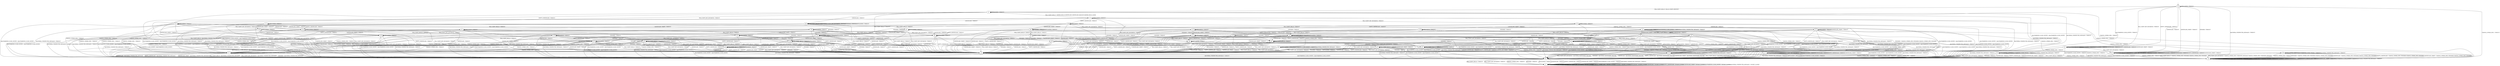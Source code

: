 digraph h9 {
s0 [label="s0"];
s1 [label="s1"];
s2 [label="s2"];
s6 [label="s6"];
s8 [label="s8"];
s11 [label="s11"];
s3 [label="s3"];
s4 [label="s4"];
s7 [label="s7"];
s9 [label="s9"];
s10 [label="s10"];
s12 [label="s12"];
s28 [label="s28"];
s5 [label="s5"];
s13 [label="s13"];
s21 [label="s21"];
s23 [label="s23"];
s24 [label="s24"];
s29 [label="s29"];
s30 [label="s30"];
s31 [label="s31"];
s39 [label="s39"];
s42 [label="s42"];
s14 [label="s14"];
s15 [label="s15"];
s16 [label="s16"];
s32 [label="s32"];
s34 [label="s34"];
s35 [label="s35"];
s36 [label="s36"];
s41 [label="s41"];
s45 [label="s45"];
s46 [label="s46"];
s17 [label="s17"];
s18 [label="s18"];
s19 [label="s19"];
s20 [label="s20"];
s22 [label="s22"];
s25 [label="s25"];
s26 [label="s26"];
s33 [label="s33"];
s43 [label="s43"];
s44 [label="s44"];
s47 [label="s47"];
s48 [label="s48"];
s49 [label="s49"];
s27 [label="s27"];
s37 [label="s37"];
s40 [label="s40"];
s50 [label="s50"];
s38 [label="s38"];
s0 -> s1 [label="RSA_CLIENT_HELLO / HELLO_VERIFY_REQUEST"];
s0 -> s2 [label="RSA_CLIENT_KEY_EXCHANGE / TIMEOUT"];
s0 -> s8 [label="CHANGE_CIPHER_SPEC / TIMEOUT"];
s0 -> s11 [label="FINISHED / TIMEOUT"];
s0 -> s0 [label="APPLICATION / TIMEOUT"];
s0 -> s11 [label="CERTIFICATE / TIMEOUT"];
s0 -> s2 [label="EMPTY_CERTIFICATE / TIMEOUT"];
s0 -> s11 [label="CERTIFICATE_VERIFY / TIMEOUT"];
s0 -> s6 [label="Alert(WARNING,CLOSE_NOTIFY) / TIMEOUT"];
s0 -> s6 [label="Alert(FATAL,UNEXPECTED_MESSAGE) / TIMEOUT"];
s1 -> s3 [label="RSA_CLIENT_HELLO / SERVER_HELLO,CERTIFICATE,CERTIFICATE_REQUEST,SERVER_HELLO_DONE"];
s1 -> s4 [label="RSA_CLIENT_KEY_EXCHANGE / TIMEOUT"];
s1 -> s8 [label="CHANGE_CIPHER_SPEC / TIMEOUT"];
s1 -> s9 [label="FINISHED / TIMEOUT"];
s1 -> s1 [label="APPLICATION / TIMEOUT"];
s1 -> s28 [label="CERTIFICATE / TIMEOUT"];
s1 -> s12 [label="EMPTY_CERTIFICATE / TIMEOUT"];
s1 -> s9 [label="CERTIFICATE_VERIFY / TIMEOUT"];
s1 -> s6 [label="Alert(WARNING,CLOSE_NOTIFY) / Alert(WARNING,CLOSE_NOTIFY)"];
s1 -> s6 [label="Alert(FATAL,UNEXPECTED_MESSAGE) / TIMEOUT"];
s2 -> s2 [label="RSA_CLIENT_HELLO / TIMEOUT"];
s2 -> s11 [label="RSA_CLIENT_KEY_EXCHANGE / TIMEOUT"];
s2 -> s10 [label="CHANGE_CIPHER_SPEC / TIMEOUT"];
s2 -> s2 [label="FINISHED / TIMEOUT"];
s2 -> s2 [label="APPLICATION / TIMEOUT"];
s2 -> s2 [label="CERTIFICATE / TIMEOUT"];
s2 -> s2 [label="EMPTY_CERTIFICATE / TIMEOUT"];
s2 -> s2 [label="CERTIFICATE_VERIFY / TIMEOUT"];
s2 -> s6 [label="Alert(WARNING,CLOSE_NOTIFY) / TIMEOUT"];
s2 -> s6 [label="Alert(FATAL,UNEXPECTED_MESSAGE) / TIMEOUT"];
s6 -> s7 [label="RSA_CLIENT_HELLO / TIMEOUT"];
s6 -> s7 [label="RSA_CLIENT_KEY_EXCHANGE / TIMEOUT"];
s6 -> s7 [label="CHANGE_CIPHER_SPEC / TIMEOUT"];
s6 -> s7 [label="FINISHED / TIMEOUT"];
s6 -> s7 [label="APPLICATION / TIMEOUT"];
s6 -> s7 [label="CERTIFICATE / TIMEOUT"];
s6 -> s7 [label="EMPTY_CERTIFICATE / TIMEOUT"];
s6 -> s7 [label="CERTIFICATE_VERIFY / TIMEOUT"];
s6 -> s7 [label="Alert(WARNING,CLOSE_NOTIFY) / TIMEOUT"];
s6 -> s7 [label="Alert(FATAL,UNEXPECTED_MESSAGE) / TIMEOUT"];
s8 -> s8 [label="RSA_CLIENT_HELLO / TIMEOUT"];
s8 -> s8 [label="RSA_CLIENT_KEY_EXCHANGE / TIMEOUT"];
s8 -> s8 [label="CHANGE_CIPHER_SPEC / TIMEOUT"];
s8 -> s8 [label="FINISHED / TIMEOUT"];
s8 -> s8 [label="APPLICATION / TIMEOUT"];
s8 -> s8 [label="CERTIFICATE / TIMEOUT"];
s8 -> s8 [label="EMPTY_CERTIFICATE / TIMEOUT"];
s8 -> s8 [label="CERTIFICATE_VERIFY / TIMEOUT"];
s8 -> s8 [label="Alert(WARNING,CLOSE_NOTIFY) / TIMEOUT"];
s8 -> s8 [label="Alert(FATAL,UNEXPECTED_MESSAGE) / TIMEOUT"];
s11 -> s11 [label="RSA_CLIENT_HELLO / TIMEOUT"];
s11 -> s11 [label="RSA_CLIENT_KEY_EXCHANGE / TIMEOUT"];
s11 -> s8 [label="CHANGE_CIPHER_SPEC / TIMEOUT"];
s11 -> s11 [label="FINISHED / TIMEOUT"];
s11 -> s11 [label="APPLICATION / TIMEOUT"];
s11 -> s11 [label="CERTIFICATE / TIMEOUT"];
s11 -> s11 [label="EMPTY_CERTIFICATE / TIMEOUT"];
s11 -> s11 [label="CERTIFICATE_VERIFY / TIMEOUT"];
s11 -> s6 [label="Alert(WARNING,CLOSE_NOTIFY) / TIMEOUT"];
s11 -> s6 [label="Alert(FATAL,UNEXPECTED_MESSAGE) / TIMEOUT"];
s3 -> s6 [label="RSA_CLIENT_HELLO / Alert(FATAL,UNEXPECTED_MESSAGE)"];
s3 -> s13 [label="RSA_CLIENT_KEY_EXCHANGE / TIMEOUT"];
s3 -> s8 [label="CHANGE_CIPHER_SPEC / TIMEOUT"];
s3 -> s9 [label="FINISHED / TIMEOUT"];
s3 -> s3 [label="APPLICATION / TIMEOUT"];
s3 -> s28 [label="CERTIFICATE / TIMEOUT"];
s3 -> s29 [label="EMPTY_CERTIFICATE / TIMEOUT"];
s3 -> s9 [label="CERTIFICATE_VERIFY / TIMEOUT"];
s3 -> s6 [label="Alert(WARNING,CLOSE_NOTIFY) / Alert(WARNING,CLOSE_NOTIFY)"];
s3 -> s6 [label="Alert(FATAL,UNEXPECTED_MESSAGE) / TIMEOUT"];
s4 -> s21 [label="RSA_CLIENT_HELLO / TIMEOUT"];
s4 -> s9 [label="RSA_CLIENT_KEY_EXCHANGE / TIMEOUT"];
s4 -> s5 [label="CHANGE_CIPHER_SPEC / TIMEOUT"];
s4 -> s23 [label="FINISHED / TIMEOUT"];
s4 -> s4 [label="APPLICATION / TIMEOUT"];
s4 -> s42 [label="CERTIFICATE / TIMEOUT"];
s4 -> s42 [label="EMPTY_CERTIFICATE / TIMEOUT"];
s4 -> s30 [label="CERTIFICATE_VERIFY / TIMEOUT"];
s4 -> s6 [label="Alert(WARNING,CLOSE_NOTIFY) / Alert(WARNING,CLOSE_NOTIFY)"];
s4 -> s6 [label="Alert(FATAL,UNEXPECTED_MESSAGE) / TIMEOUT"];
s7 -> s7 [label="RSA_CLIENT_HELLO / SOCKET_CLOSED"];
s7 -> s7 [label="RSA_CLIENT_KEY_EXCHANGE / SOCKET_CLOSED"];
s7 -> s7 [label="CHANGE_CIPHER_SPEC / SOCKET_CLOSED"];
s7 -> s7 [label="FINISHED / SOCKET_CLOSED"];
s7 -> s7 [label="APPLICATION / SOCKET_CLOSED"];
s7 -> s7 [label="CERTIFICATE / SOCKET_CLOSED"];
s7 -> s7 [label="EMPTY_CERTIFICATE / SOCKET_CLOSED"];
s7 -> s7 [label="CERTIFICATE_VERIFY / SOCKET_CLOSED"];
s7 -> s7 [label="Alert(WARNING,CLOSE_NOTIFY) / SOCKET_CLOSED"];
s7 -> s7 [label="Alert(FATAL,UNEXPECTED_MESSAGE) / SOCKET_CLOSED"];
s9 -> s9 [label="RSA_CLIENT_HELLO / TIMEOUT"];
s9 -> s9 [label="RSA_CLIENT_KEY_EXCHANGE / TIMEOUT"];
s9 -> s8 [label="CHANGE_CIPHER_SPEC / TIMEOUT"];
s9 -> s9 [label="FINISHED / TIMEOUT"];
s9 -> s9 [label="APPLICATION / TIMEOUT"];
s9 -> s9 [label="CERTIFICATE / TIMEOUT"];
s9 -> s9 [label="EMPTY_CERTIFICATE / TIMEOUT"];
s9 -> s9 [label="CERTIFICATE_VERIFY / TIMEOUT"];
s9 -> s6 [label="Alert(WARNING,CLOSE_NOTIFY) / Alert(WARNING,CLOSE_NOTIFY)"];
s9 -> s6 [label="Alert(FATAL,UNEXPECTED_MESSAGE) / TIMEOUT"];
s10 -> s6 [label="RSA_CLIENT_HELLO / TIMEOUT"];
s10 -> s6 [label="RSA_CLIENT_KEY_EXCHANGE / TIMEOUT"];
s10 -> s8 [label="CHANGE_CIPHER_SPEC / TIMEOUT"];
s10 -> s6 [label="FINISHED / TIMEOUT"];
s10 -> s10 [label="APPLICATION / TIMEOUT"];
s10 -> s6 [label="CERTIFICATE / TIMEOUT"];
s10 -> s6 [label="EMPTY_CERTIFICATE / TIMEOUT"];
s10 -> s6 [label="CERTIFICATE_VERIFY / TIMEOUT"];
s10 -> s10 [label="Alert(WARNING,CLOSE_NOTIFY) / TIMEOUT"];
s10 -> s10 [label="Alert(FATAL,UNEXPECTED_MESSAGE) / TIMEOUT"];
s12 -> s39 [label="RSA_CLIENT_HELLO / TIMEOUT"];
s12 -> s42 [label="RSA_CLIENT_KEY_EXCHANGE / TIMEOUT"];
s12 -> s5 [label="CHANGE_CIPHER_SPEC / TIMEOUT"];
s12 -> s24 [label="FINISHED / TIMEOUT"];
s12 -> s12 [label="APPLICATION / TIMEOUT"];
s12 -> s9 [label="CERTIFICATE / TIMEOUT"];
s12 -> s9 [label="EMPTY_CERTIFICATE / TIMEOUT"];
s12 -> s31 [label="CERTIFICATE_VERIFY / TIMEOUT"];
s12 -> s6 [label="Alert(WARNING,CLOSE_NOTIFY) / Alert(WARNING,CLOSE_NOTIFY)"];
s12 -> s6 [label="Alert(FATAL,UNEXPECTED_MESSAGE) / TIMEOUT"];
s28 -> s28 [label="RSA_CLIENT_HELLO / TIMEOUT"];
s28 -> s28 [label="RSA_CLIENT_KEY_EXCHANGE / TIMEOUT"];
s28 -> s8 [label="CHANGE_CIPHER_SPEC / TIMEOUT"];
s28 -> s28 [label="FINISHED / TIMEOUT"];
s28 -> s28 [label="APPLICATION / TIMEOUT"];
s28 -> s9 [label="CERTIFICATE / TIMEOUT"];
s28 -> s9 [label="EMPTY_CERTIFICATE / TIMEOUT"];
s28 -> s31 [label="CERTIFICATE_VERIFY / TIMEOUT"];
s28 -> s6 [label="Alert(WARNING,CLOSE_NOTIFY) / Alert(WARNING,CLOSE_NOTIFY)"];
s28 -> s6 [label="Alert(FATAL,UNEXPECTED_MESSAGE) / TIMEOUT"];
s5 -> s6 [label="RSA_CLIENT_HELLO / Alert(FATAL,UNEXPECTED_MESSAGE)"];
s5 -> s6 [label="RSA_CLIENT_KEY_EXCHANGE / Alert(FATAL,UNEXPECTED_MESSAGE)"];
s5 -> s8 [label="CHANGE_CIPHER_SPEC / TIMEOUT"];
s5 -> s6 [label="FINISHED / Alert(FATAL,UNEXPECTED_MESSAGE)"];
s5 -> s5 [label="APPLICATION / TIMEOUT"];
s5 -> s6 [label="CERTIFICATE / Alert(FATAL,UNEXPECTED_MESSAGE)"];
s5 -> s6 [label="EMPTY_CERTIFICATE / Alert(FATAL,UNEXPECTED_MESSAGE)"];
s5 -> s6 [label="CERTIFICATE_VERIFY / Alert(FATAL,UNEXPECTED_MESSAGE)"];
s5 -> s5 [label="Alert(WARNING,CLOSE_NOTIFY) / TIMEOUT"];
s5 -> s5 [label="Alert(FATAL,UNEXPECTED_MESSAGE) / TIMEOUT"];
s13 -> s21 [label="RSA_CLIENT_HELLO / TIMEOUT"];
s13 -> s9 [label="RSA_CLIENT_KEY_EXCHANGE / TIMEOUT"];
s13 -> s14 [label="CHANGE_CIPHER_SPEC / TIMEOUT"];
s13 -> s23 [label="FINISHED / TIMEOUT"];
s13 -> s13 [label="APPLICATION / TIMEOUT"];
s13 -> s15 [label="CERTIFICATE / TIMEOUT"];
s13 -> s32 [label="EMPTY_CERTIFICATE / TIMEOUT"];
s13 -> s16 [label="CERTIFICATE_VERIFY / TIMEOUT"];
s13 -> s6 [label="Alert(WARNING,CLOSE_NOTIFY) / Alert(WARNING,CLOSE_NOTIFY)"];
s13 -> s6 [label="Alert(FATAL,UNEXPECTED_MESSAGE) / TIMEOUT"];
s21 -> s9 [label="RSA_CLIENT_HELLO / TIMEOUT"];
s21 -> s9 [label="RSA_CLIENT_KEY_EXCHANGE / TIMEOUT"];
s21 -> s5 [label="CHANGE_CIPHER_SPEC / TIMEOUT"];
s21 -> s23 [label="FINISHED / TIMEOUT"];
s21 -> s21 [label="APPLICATION / TIMEOUT"];
s21 -> s44 [label="CERTIFICATE / TIMEOUT"];
s21 -> s44 [label="EMPTY_CERTIFICATE / TIMEOUT"];
s21 -> s34 [label="CERTIFICATE_VERIFY / TIMEOUT"];
s21 -> s6 [label="Alert(WARNING,CLOSE_NOTIFY) / Alert(WARNING,CLOSE_NOTIFY)"];
s21 -> s6 [label="Alert(FATAL,UNEXPECTED_MESSAGE) / TIMEOUT"];
s23 -> s23 [label="RSA_CLIENT_HELLO / TIMEOUT"];
s23 -> s9 [label="RSA_CLIENT_KEY_EXCHANGE / TIMEOUT"];
s23 -> s5 [label="CHANGE_CIPHER_SPEC / TIMEOUT"];
s23 -> s9 [label="FINISHED / TIMEOUT"];
s23 -> s23 [label="APPLICATION / TIMEOUT"];
s23 -> s43 [label="CERTIFICATE / TIMEOUT"];
s23 -> s43 [label="EMPTY_CERTIFICATE / TIMEOUT"];
s23 -> s35 [label="CERTIFICATE_VERIFY / TIMEOUT"];
s23 -> s6 [label="Alert(WARNING,CLOSE_NOTIFY) / Alert(WARNING,CLOSE_NOTIFY)"];
s23 -> s6 [label="Alert(FATAL,UNEXPECTED_MESSAGE) / TIMEOUT"];
s24 -> s24 [label="RSA_CLIENT_HELLO / TIMEOUT"];
s24 -> s43 [label="RSA_CLIENT_KEY_EXCHANGE / TIMEOUT"];
s24 -> s5 [label="CHANGE_CIPHER_SPEC / TIMEOUT"];
s24 -> s9 [label="FINISHED / TIMEOUT"];
s24 -> s24 [label="APPLICATION / TIMEOUT"];
s24 -> s9 [label="CERTIFICATE / TIMEOUT"];
s24 -> s9 [label="EMPTY_CERTIFICATE / TIMEOUT"];
s24 -> s36 [label="CERTIFICATE_VERIFY / TIMEOUT"];
s24 -> s6 [label="Alert(WARNING,CLOSE_NOTIFY) / Alert(WARNING,CLOSE_NOTIFY)"];
s24 -> s6 [label="Alert(FATAL,UNEXPECTED_MESSAGE) / TIMEOUT"];
s29 -> s39 [label="RSA_CLIENT_HELLO / TIMEOUT"];
s29 -> s32 [label="RSA_CLIENT_KEY_EXCHANGE / TIMEOUT"];
s29 -> s5 [label="CHANGE_CIPHER_SPEC / TIMEOUT"];
s29 -> s24 [label="FINISHED / TIMEOUT"];
s29 -> s29 [label="APPLICATION / TIMEOUT"];
s29 -> s9 [label="CERTIFICATE / TIMEOUT"];
s29 -> s9 [label="EMPTY_CERTIFICATE / TIMEOUT"];
s29 -> s45 [label="CERTIFICATE_VERIFY / TIMEOUT"];
s29 -> s6 [label="Alert(WARNING,CLOSE_NOTIFY) / Alert(WARNING,CLOSE_NOTIFY)"];
s29 -> s6 [label="Alert(FATAL,UNEXPECTED_MESSAGE) / TIMEOUT"];
s30 -> s34 [label="RSA_CLIENT_HELLO / TIMEOUT"];
s30 -> s9 [label="RSA_CLIENT_KEY_EXCHANGE / TIMEOUT"];
s30 -> s5 [label="CHANGE_CIPHER_SPEC / TIMEOUT"];
s30 -> s35 [label="FINISHED / TIMEOUT"];
s30 -> s30 [label="APPLICATION / TIMEOUT"];
s30 -> s46 [label="CERTIFICATE / TIMEOUT"];
s30 -> s46 [label="EMPTY_CERTIFICATE / TIMEOUT"];
s30 -> s9 [label="CERTIFICATE_VERIFY / TIMEOUT"];
s30 -> s6 [label="Alert(WARNING,CLOSE_NOTIFY) / Alert(WARNING,CLOSE_NOTIFY)"];
s30 -> s6 [label="Alert(FATAL,UNEXPECTED_MESSAGE) / TIMEOUT"];
s31 -> s41 [label="RSA_CLIENT_HELLO / TIMEOUT"];
s31 -> s46 [label="RSA_CLIENT_KEY_EXCHANGE / TIMEOUT"];
s31 -> s5 [label="CHANGE_CIPHER_SPEC / TIMEOUT"];
s31 -> s36 [label="FINISHED / TIMEOUT"];
s31 -> s31 [label="APPLICATION / TIMEOUT"];
s31 -> s9 [label="CERTIFICATE / TIMEOUT"];
s31 -> s9 [label="EMPTY_CERTIFICATE / TIMEOUT"];
s31 -> s9 [label="CERTIFICATE_VERIFY / TIMEOUT"];
s31 -> s6 [label="Alert(WARNING,CLOSE_NOTIFY) / Alert(WARNING,CLOSE_NOTIFY)"];
s31 -> s6 [label="Alert(FATAL,UNEXPECTED_MESSAGE) / TIMEOUT"];
s39 -> s9 [label="RSA_CLIENT_HELLO / TIMEOUT"];
s39 -> s44 [label="RSA_CLIENT_KEY_EXCHANGE / TIMEOUT"];
s39 -> s5 [label="CHANGE_CIPHER_SPEC / TIMEOUT"];
s39 -> s24 [label="FINISHED / TIMEOUT"];
s39 -> s39 [label="APPLICATION / TIMEOUT"];
s39 -> s9 [label="CERTIFICATE / TIMEOUT"];
s39 -> s9 [label="EMPTY_CERTIFICATE / TIMEOUT"];
s39 -> s41 [label="CERTIFICATE_VERIFY / TIMEOUT"];
s39 -> s6 [label="Alert(WARNING,CLOSE_NOTIFY) / Alert(WARNING,CLOSE_NOTIFY)"];
s39 -> s6 [label="Alert(FATAL,UNEXPECTED_MESSAGE) / TIMEOUT"];
s42 -> s44 [label="RSA_CLIENT_HELLO / TIMEOUT"];
s42 -> s9 [label="RSA_CLIENT_KEY_EXCHANGE / TIMEOUT"];
s42 -> s5 [label="CHANGE_CIPHER_SPEC / TIMEOUT"];
s42 -> s43 [label="FINISHED / TIMEOUT"];
s42 -> s42 [label="APPLICATION / TIMEOUT"];
s42 -> s9 [label="CERTIFICATE / TIMEOUT"];
s42 -> s9 [label="EMPTY_CERTIFICATE / TIMEOUT"];
s42 -> s46 [label="CERTIFICATE_VERIFY / TIMEOUT"];
s42 -> s6 [label="Alert(WARNING,CLOSE_NOTIFY) / Alert(WARNING,CLOSE_NOTIFY)"];
s42 -> s6 [label="Alert(FATAL,UNEXPECTED_MESSAGE) / TIMEOUT"];
s14 -> s23 [label="RSA_CLIENT_HELLO / TIMEOUT"];
s14 -> s9 [label="RSA_CLIENT_KEY_EXCHANGE / TIMEOUT"];
s14 -> s8 [label="CHANGE_CIPHER_SPEC / TIMEOUT"];
s14 -> s17 [label="FINISHED / CHANGE_CIPHER_SPEC,FINISHED,CHANGE_CIPHER_SPEC,FINISHED"];
s14 -> s14 [label="APPLICATION / TIMEOUT"];
s14 -> s43 [label="CERTIFICATE / TIMEOUT"];
s14 -> s33 [label="EMPTY_CERTIFICATE / TIMEOUT"];
s14 -> s25 [label="CERTIFICATE_VERIFY / TIMEOUT"];
s14 -> s14 [label="Alert(WARNING,CLOSE_NOTIFY) / TIMEOUT"];
s14 -> s14 [label="Alert(FATAL,UNEXPECTED_MESSAGE) / TIMEOUT"];
s15 -> s44 [label="RSA_CLIENT_HELLO / TIMEOUT"];
s15 -> s9 [label="RSA_CLIENT_KEY_EXCHANGE / TIMEOUT"];
s15 -> s18 [label="CHANGE_CIPHER_SPEC / TIMEOUT"];
s15 -> s43 [label="FINISHED / TIMEOUT"];
s15 -> s15 [label="APPLICATION / TIMEOUT"];
s15 -> s9 [label="CERTIFICATE / TIMEOUT"];
s15 -> s9 [label="EMPTY_CERTIFICATE / TIMEOUT"];
s15 -> s15 [label="CERTIFICATE_VERIFY / TIMEOUT"];
s15 -> s6 [label="Alert(WARNING,CLOSE_NOTIFY) / Alert(WARNING,CLOSE_NOTIFY)"];
s15 -> s6 [label="Alert(FATAL,UNEXPECTED_MESSAGE) / TIMEOUT"];
s16 -> s19 [label="RSA_CLIENT_HELLO / TIMEOUT"];
s16 -> s9 [label="RSA_CLIENT_KEY_EXCHANGE / TIMEOUT"];
s16 -> s20 [label="CHANGE_CIPHER_SPEC / TIMEOUT"];
s16 -> s26 [label="FINISHED / TIMEOUT"];
s16 -> s16 [label="APPLICATION / TIMEOUT"];
s16 -> s22 [label="CERTIFICATE / TIMEOUT"];
s16 -> s22 [label="EMPTY_CERTIFICATE / TIMEOUT"];
s16 -> s9 [label="CERTIFICATE_VERIFY / TIMEOUT"];
s16 -> s6 [label="Alert(WARNING,CLOSE_NOTIFY) / Alert(WARNING,CLOSE_NOTIFY)"];
s16 -> s6 [label="Alert(FATAL,UNEXPECTED_MESSAGE) / TIMEOUT"];
s32 -> s44 [label="RSA_CLIENT_HELLO / TIMEOUT"];
s32 -> s9 [label="RSA_CLIENT_KEY_EXCHANGE / TIMEOUT"];
s32 -> s18 [label="CHANGE_CIPHER_SPEC / TIMEOUT"];
s32 -> s43 [label="FINISHED / TIMEOUT"];
s32 -> s32 [label="APPLICATION / TIMEOUT"];
s32 -> s9 [label="CERTIFICATE / TIMEOUT"];
s32 -> s9 [label="EMPTY_CERTIFICATE / TIMEOUT"];
s32 -> s22 [label="CERTIFICATE_VERIFY / TIMEOUT"];
s32 -> s6 [label="Alert(WARNING,CLOSE_NOTIFY) / Alert(WARNING,CLOSE_NOTIFY)"];
s32 -> s6 [label="Alert(FATAL,UNEXPECTED_MESSAGE) / TIMEOUT"];
s34 -> s9 [label="RSA_CLIENT_HELLO / TIMEOUT"];
s34 -> s9 [label="RSA_CLIENT_KEY_EXCHANGE / TIMEOUT"];
s34 -> s5 [label="CHANGE_CIPHER_SPEC / TIMEOUT"];
s34 -> s35 [label="FINISHED / TIMEOUT"];
s34 -> s34 [label="APPLICATION / TIMEOUT"];
s34 -> s47 [label="CERTIFICATE / TIMEOUT"];
s34 -> s47 [label="EMPTY_CERTIFICATE / TIMEOUT"];
s34 -> s9 [label="CERTIFICATE_VERIFY / TIMEOUT"];
s34 -> s6 [label="Alert(WARNING,CLOSE_NOTIFY) / Alert(WARNING,CLOSE_NOTIFY)"];
s34 -> s6 [label="Alert(FATAL,UNEXPECTED_MESSAGE) / TIMEOUT"];
s35 -> s35 [label="RSA_CLIENT_HELLO / TIMEOUT"];
s35 -> s9 [label="RSA_CLIENT_KEY_EXCHANGE / TIMEOUT"];
s35 -> s5 [label="CHANGE_CIPHER_SPEC / TIMEOUT"];
s35 -> s9 [label="FINISHED / TIMEOUT"];
s35 -> s35 [label="APPLICATION / TIMEOUT"];
s35 -> s48 [label="CERTIFICATE / TIMEOUT"];
s35 -> s48 [label="EMPTY_CERTIFICATE / TIMEOUT"];
s35 -> s9 [label="CERTIFICATE_VERIFY / TIMEOUT"];
s35 -> s6 [label="Alert(WARNING,CLOSE_NOTIFY) / Alert(WARNING,CLOSE_NOTIFY)"];
s35 -> s6 [label="Alert(FATAL,UNEXPECTED_MESSAGE) / TIMEOUT"];
s36 -> s36 [label="RSA_CLIENT_HELLO / TIMEOUT"];
s36 -> s48 [label="RSA_CLIENT_KEY_EXCHANGE / TIMEOUT"];
s36 -> s5 [label="CHANGE_CIPHER_SPEC / TIMEOUT"];
s36 -> s9 [label="FINISHED / TIMEOUT"];
s36 -> s36 [label="APPLICATION / TIMEOUT"];
s36 -> s9 [label="CERTIFICATE / TIMEOUT"];
s36 -> s9 [label="EMPTY_CERTIFICATE / TIMEOUT"];
s36 -> s9 [label="CERTIFICATE_VERIFY / TIMEOUT"];
s36 -> s6 [label="Alert(WARNING,CLOSE_NOTIFY) / Alert(WARNING,CLOSE_NOTIFY)"];
s36 -> s6 [label="Alert(FATAL,UNEXPECTED_MESSAGE) / TIMEOUT"];
s41 -> s9 [label="RSA_CLIENT_HELLO / TIMEOUT"];
s41 -> s47 [label="RSA_CLIENT_KEY_EXCHANGE / TIMEOUT"];
s41 -> s5 [label="CHANGE_CIPHER_SPEC / TIMEOUT"];
s41 -> s36 [label="FINISHED / TIMEOUT"];
s41 -> s41 [label="APPLICATION / TIMEOUT"];
s41 -> s9 [label="CERTIFICATE / TIMEOUT"];
s41 -> s9 [label="EMPTY_CERTIFICATE / TIMEOUT"];
s41 -> s9 [label="CERTIFICATE_VERIFY / TIMEOUT"];
s41 -> s6 [label="Alert(WARNING,CLOSE_NOTIFY) / Alert(WARNING,CLOSE_NOTIFY)"];
s41 -> s6 [label="Alert(FATAL,UNEXPECTED_MESSAGE) / TIMEOUT"];
s45 -> s49 [label="RSA_CLIENT_HELLO / TIMEOUT"];
s45 -> s22 [label="RSA_CLIENT_KEY_EXCHANGE / TIMEOUT"];
s45 -> s20 [label="CHANGE_CIPHER_SPEC / TIMEOUT"];
s45 -> s45 [label="FINISHED / TIMEOUT"];
s45 -> s45 [label="APPLICATION / TIMEOUT"];
s45 -> s9 [label="CERTIFICATE / TIMEOUT"];
s45 -> s9 [label="EMPTY_CERTIFICATE / TIMEOUT"];
s45 -> s9 [label="CERTIFICATE_VERIFY / TIMEOUT"];
s45 -> s6 [label="Alert(WARNING,CLOSE_NOTIFY) / Alert(WARNING,CLOSE_NOTIFY)"];
s45 -> s6 [label="Alert(FATAL,UNEXPECTED_MESSAGE) / TIMEOUT"];
s46 -> s47 [label="RSA_CLIENT_HELLO / TIMEOUT"];
s46 -> s9 [label="RSA_CLIENT_KEY_EXCHANGE / TIMEOUT"];
s46 -> s5 [label="CHANGE_CIPHER_SPEC / TIMEOUT"];
s46 -> s48 [label="FINISHED / TIMEOUT"];
s46 -> s46 [label="APPLICATION / TIMEOUT"];
s46 -> s9 [label="CERTIFICATE / TIMEOUT"];
s46 -> s9 [label="EMPTY_CERTIFICATE / TIMEOUT"];
s46 -> s9 [label="CERTIFICATE_VERIFY / TIMEOUT"];
s46 -> s6 [label="Alert(WARNING,CLOSE_NOTIFY) / Alert(WARNING,CLOSE_NOTIFY)"];
s46 -> s6 [label="Alert(FATAL,UNEXPECTED_MESSAGE) / TIMEOUT"];
s17 -> s17 [label="RSA_CLIENT_HELLO / TIMEOUT"];
s17 -> s17 [label="RSA_CLIENT_KEY_EXCHANGE / TIMEOUT"];
s17 -> s8 [label="CHANGE_CIPHER_SPEC / TIMEOUT"];
s17 -> s17 [label="FINISHED / TIMEOUT"];
s17 -> s6 [label="APPLICATION / APPLICATION"];
s17 -> s17 [label="CERTIFICATE / TIMEOUT"];
s17 -> s17 [label="EMPTY_CERTIFICATE / TIMEOUT"];
s17 -> s17 [label="CERTIFICATE_VERIFY / TIMEOUT"];
s17 -> s6 [label="Alert(WARNING,CLOSE_NOTIFY) / TIMEOUT"];
s17 -> s6 [label="Alert(FATAL,UNEXPECTED_MESSAGE) / TIMEOUT"];
s18 -> s9 [label="RSA_CLIENT_HELLO / TIMEOUT"];
s18 -> s9 [label="RSA_CLIENT_KEY_EXCHANGE / TIMEOUT"];
s18 -> s8 [label="CHANGE_CIPHER_SPEC / TIMEOUT"];
s18 -> s17 [label="FINISHED / CHANGE_CIPHER_SPEC,FINISHED,CHANGE_CIPHER_SPEC,FINISHED"];
s18 -> s18 [label="APPLICATION / TIMEOUT"];
s18 -> s9 [label="CERTIFICATE / TIMEOUT"];
s18 -> s9 [label="EMPTY_CERTIFICATE / TIMEOUT"];
s18 -> s9 [label="CERTIFICATE_VERIFY / TIMEOUT"];
s18 -> s18 [label="Alert(WARNING,CLOSE_NOTIFY) / TIMEOUT"];
s18 -> s18 [label="Alert(FATAL,UNEXPECTED_MESSAGE) / TIMEOUT"];
s19 -> s9 [label="RSA_CLIENT_HELLO / TIMEOUT"];
s19 -> s9 [label="RSA_CLIENT_KEY_EXCHANGE / TIMEOUT"];
s19 -> s20 [label="CHANGE_CIPHER_SPEC / TIMEOUT"];
s19 -> s26 [label="FINISHED / TIMEOUT"];
s19 -> s19 [label="APPLICATION / TIMEOUT"];
s19 -> s40 [label="CERTIFICATE / TIMEOUT"];
s19 -> s40 [label="EMPTY_CERTIFICATE / TIMEOUT"];
s19 -> s9 [label="CERTIFICATE_VERIFY / TIMEOUT"];
s19 -> s6 [label="Alert(WARNING,CLOSE_NOTIFY) / Alert(WARNING,CLOSE_NOTIFY)"];
s19 -> s6 [label="Alert(FATAL,UNEXPECTED_MESSAGE) / TIMEOUT"];
s20 -> s6 [label="RSA_CLIENT_HELLO / Alert(FATAL,HANDSHAKE_FAILURE)"];
s20 -> s6 [label="RSA_CLIENT_KEY_EXCHANGE / Alert(FATAL,HANDSHAKE_FAILURE)"];
s20 -> s8 [label="CHANGE_CIPHER_SPEC / TIMEOUT"];
s20 -> s6 [label="FINISHED / Alert(FATAL,HANDSHAKE_FAILURE)"];
s20 -> s20 [label="APPLICATION / TIMEOUT"];
s20 -> s6 [label="CERTIFICATE / Alert(FATAL,HANDSHAKE_FAILURE)"];
s20 -> s6 [label="EMPTY_CERTIFICATE / Alert(FATAL,HANDSHAKE_FAILURE)"];
s20 -> s6 [label="CERTIFICATE_VERIFY / Alert(FATAL,HANDSHAKE_FAILURE)"];
s20 -> s20 [label="Alert(WARNING,CLOSE_NOTIFY) / TIMEOUT"];
s20 -> s20 [label="Alert(FATAL,UNEXPECTED_MESSAGE) / TIMEOUT"];
s22 -> s40 [label="RSA_CLIENT_HELLO / TIMEOUT"];
s22 -> s9 [label="RSA_CLIENT_KEY_EXCHANGE / TIMEOUT"];
s22 -> s20 [label="CHANGE_CIPHER_SPEC / TIMEOUT"];
s22 -> s27 [label="FINISHED / TIMEOUT"];
s22 -> s22 [label="APPLICATION / TIMEOUT"];
s22 -> s9 [label="CERTIFICATE / TIMEOUT"];
s22 -> s9 [label="EMPTY_CERTIFICATE / TIMEOUT"];
s22 -> s9 [label="CERTIFICATE_VERIFY / TIMEOUT"];
s22 -> s6 [label="Alert(WARNING,CLOSE_NOTIFY) / Alert(WARNING,CLOSE_NOTIFY)"];
s22 -> s6 [label="Alert(FATAL,UNEXPECTED_MESSAGE) / TIMEOUT"];
s25 -> s26 [label="RSA_CLIENT_HELLO / TIMEOUT"];
s25 -> s9 [label="RSA_CLIENT_KEY_EXCHANGE / TIMEOUT"];
s25 -> s20 [label="CHANGE_CIPHER_SPEC / TIMEOUT"];
s25 -> s26 [label="FINISHED / TIMEOUT"];
s25 -> s9 [label="APPLICATION / TIMEOUT"];
s25 -> s27 [label="CERTIFICATE / TIMEOUT"];
s25 -> s27 [label="EMPTY_CERTIFICATE / TIMEOUT"];
s25 -> s9 [label="CERTIFICATE_VERIFY / TIMEOUT"];
s25 -> s6 [label="Alert(WARNING,CLOSE_NOTIFY) / Alert(WARNING,CLOSE_NOTIFY)"];
s25 -> s6 [label="Alert(FATAL,UNEXPECTED_MESSAGE) / TIMEOUT"];
s26 -> s26 [label="RSA_CLIENT_HELLO / TIMEOUT"];
s26 -> s9 [label="RSA_CLIENT_KEY_EXCHANGE / TIMEOUT"];
s26 -> s20 [label="CHANGE_CIPHER_SPEC / TIMEOUT"];
s26 -> s9 [label="FINISHED / TIMEOUT"];
s26 -> s26 [label="APPLICATION / TIMEOUT"];
s26 -> s27 [label="CERTIFICATE / TIMEOUT"];
s26 -> s27 [label="EMPTY_CERTIFICATE / TIMEOUT"];
s26 -> s9 [label="CERTIFICATE_VERIFY / TIMEOUT"];
s26 -> s6 [label="Alert(WARNING,CLOSE_NOTIFY) / Alert(WARNING,CLOSE_NOTIFY)"];
s26 -> s6 [label="Alert(FATAL,UNEXPECTED_MESSAGE) / TIMEOUT"];
s33 -> s43 [label="RSA_CLIENT_HELLO / TIMEOUT"];
s33 -> s9 [label="RSA_CLIENT_KEY_EXCHANGE / TIMEOUT"];
s33 -> s5 [label="CHANGE_CIPHER_SPEC / TIMEOUT"];
s33 -> s37 [label="FINISHED / TIMEOUT"];
s33 -> s9 [label="APPLICATION / TIMEOUT"];
s33 -> s9 [label="CERTIFICATE / TIMEOUT"];
s33 -> s9 [label="EMPTY_CERTIFICATE / TIMEOUT"];
s33 -> s27 [label="CERTIFICATE_VERIFY / TIMEOUT"];
s33 -> s6 [label="Alert(WARNING,CLOSE_NOTIFY) / Alert(WARNING,CLOSE_NOTIFY)"];
s33 -> s6 [label="Alert(FATAL,UNEXPECTED_MESSAGE) / TIMEOUT"];
s43 -> s43 [label="RSA_CLIENT_HELLO / TIMEOUT"];
s43 -> s9 [label="RSA_CLIENT_KEY_EXCHANGE / TIMEOUT"];
s43 -> s5 [label="CHANGE_CIPHER_SPEC / TIMEOUT"];
s43 -> s37 [label="FINISHED / TIMEOUT"];
s43 -> s9 [label="APPLICATION / TIMEOUT"];
s43 -> s9 [label="CERTIFICATE / TIMEOUT"];
s43 -> s9 [label="EMPTY_CERTIFICATE / TIMEOUT"];
s43 -> s48 [label="CERTIFICATE_VERIFY / TIMEOUT"];
s43 -> s6 [label="Alert(WARNING,CLOSE_NOTIFY) / Alert(WARNING,CLOSE_NOTIFY)"];
s43 -> s6 [label="Alert(FATAL,UNEXPECTED_MESSAGE) / TIMEOUT"];
s44 -> s9 [label="RSA_CLIENT_HELLO / TIMEOUT"];
s44 -> s9 [label="RSA_CLIENT_KEY_EXCHANGE / TIMEOUT"];
s44 -> s5 [label="CHANGE_CIPHER_SPEC / TIMEOUT"];
s44 -> s43 [label="FINISHED / TIMEOUT"];
s44 -> s44 [label="APPLICATION / TIMEOUT"];
s44 -> s9 [label="CERTIFICATE / TIMEOUT"];
s44 -> s9 [label="EMPTY_CERTIFICATE / TIMEOUT"];
s44 -> s47 [label="CERTIFICATE_VERIFY / TIMEOUT"];
s44 -> s6 [label="Alert(WARNING,CLOSE_NOTIFY) / Alert(WARNING,CLOSE_NOTIFY)"];
s44 -> s6 [label="Alert(FATAL,UNEXPECTED_MESSAGE) / TIMEOUT"];
s47 -> s9 [label="RSA_CLIENT_HELLO / TIMEOUT"];
s47 -> s9 [label="RSA_CLIENT_KEY_EXCHANGE / TIMEOUT"];
s47 -> s5 [label="CHANGE_CIPHER_SPEC / TIMEOUT"];
s47 -> s48 [label="FINISHED / TIMEOUT"];
s47 -> s47 [label="APPLICATION / TIMEOUT"];
s47 -> s9 [label="CERTIFICATE / TIMEOUT"];
s47 -> s9 [label="EMPTY_CERTIFICATE / TIMEOUT"];
s47 -> s9 [label="CERTIFICATE_VERIFY / TIMEOUT"];
s47 -> s6 [label="Alert(WARNING,CLOSE_NOTIFY) / Alert(WARNING,CLOSE_NOTIFY)"];
s47 -> s6 [label="Alert(FATAL,UNEXPECTED_MESSAGE) / TIMEOUT"];
s48 -> s48 [label="RSA_CLIENT_HELLO / TIMEOUT"];
s48 -> s9 [label="RSA_CLIENT_KEY_EXCHANGE / TIMEOUT"];
s48 -> s5 [label="CHANGE_CIPHER_SPEC / TIMEOUT"];
s48 -> s9 [label="FINISHED / TIMEOUT"];
s48 -> s48 [label="APPLICATION / TIMEOUT"];
s48 -> s9 [label="CERTIFICATE / TIMEOUT"];
s48 -> s9 [label="EMPTY_CERTIFICATE / TIMEOUT"];
s48 -> s9 [label="CERTIFICATE_VERIFY / TIMEOUT"];
s48 -> s6 [label="Alert(WARNING,CLOSE_NOTIFY) / Alert(WARNING,CLOSE_NOTIFY)"];
s48 -> s6 [label="Alert(FATAL,UNEXPECTED_MESSAGE) / TIMEOUT"];
s49 -> s9 [label="RSA_CLIENT_HELLO / TIMEOUT"];
s49 -> s40 [label="RSA_CLIENT_KEY_EXCHANGE / TIMEOUT"];
s49 -> s20 [label="CHANGE_CIPHER_SPEC / TIMEOUT"];
s49 -> s50 [label="FINISHED / TIMEOUT"];
s49 -> s49 [label="APPLICATION / TIMEOUT"];
s49 -> s9 [label="CERTIFICATE / TIMEOUT"];
s49 -> s9 [label="EMPTY_CERTIFICATE / TIMEOUT"];
s49 -> s9 [label="CERTIFICATE_VERIFY / TIMEOUT"];
s49 -> s6 [label="Alert(WARNING,CLOSE_NOTIFY) / Alert(WARNING,CLOSE_NOTIFY)"];
s49 -> s6 [label="Alert(FATAL,UNEXPECTED_MESSAGE) / TIMEOUT"];
s27 -> s27 [label="RSA_CLIENT_HELLO / TIMEOUT"];
s27 -> s9 [label="RSA_CLIENT_KEY_EXCHANGE / TIMEOUT"];
s27 -> s20 [label="CHANGE_CIPHER_SPEC / TIMEOUT"];
s27 -> s9 [label="FINISHED / TIMEOUT"];
s27 -> s27 [label="APPLICATION / TIMEOUT"];
s27 -> s9 [label="CERTIFICATE / TIMEOUT"];
s27 -> s9 [label="EMPTY_CERTIFICATE / TIMEOUT"];
s27 -> s9 [label="CERTIFICATE_VERIFY / TIMEOUT"];
s27 -> s6 [label="Alert(WARNING,CLOSE_NOTIFY) / Alert(WARNING,CLOSE_NOTIFY)"];
s27 -> s6 [label="Alert(FATAL,UNEXPECTED_MESSAGE) / TIMEOUT"];
s37 -> s37 [label="RSA_CLIENT_HELLO / TIMEOUT"];
s37 -> s9 [label="RSA_CLIENT_KEY_EXCHANGE / TIMEOUT"];
s37 -> s38 [label="CHANGE_CIPHER_SPEC / TIMEOUT"];
s37 -> s9 [label="FINISHED / TIMEOUT"];
s37 -> s9 [label="APPLICATION / TIMEOUT"];
s37 -> s9 [label="CERTIFICATE / TIMEOUT"];
s37 -> s9 [label="EMPTY_CERTIFICATE / TIMEOUT"];
s37 -> s37 [label="CERTIFICATE_VERIFY / TIMEOUT"];
s37 -> s6 [label="Alert(WARNING,CLOSE_NOTIFY) / Alert(WARNING,CLOSE_NOTIFY)"];
s37 -> s6 [label="Alert(FATAL,UNEXPECTED_MESSAGE) / TIMEOUT"];
s40 -> s9 [label="RSA_CLIENT_HELLO / TIMEOUT"];
s40 -> s9 [label="RSA_CLIENT_KEY_EXCHANGE / TIMEOUT"];
s40 -> s20 [label="CHANGE_CIPHER_SPEC / TIMEOUT"];
s40 -> s27 [label="FINISHED / TIMEOUT"];
s40 -> s40 [label="APPLICATION / TIMEOUT"];
s40 -> s9 [label="CERTIFICATE / TIMEOUT"];
s40 -> s9 [label="EMPTY_CERTIFICATE / TIMEOUT"];
s40 -> s9 [label="CERTIFICATE_VERIFY / TIMEOUT"];
s40 -> s6 [label="Alert(WARNING,CLOSE_NOTIFY) / Alert(WARNING,CLOSE_NOTIFY)"];
s40 -> s6 [label="Alert(FATAL,UNEXPECTED_MESSAGE) / TIMEOUT"];
s50 -> s9 [label="RSA_CLIENT_HELLO / TIMEOUT"];
s50 -> s27 [label="RSA_CLIENT_KEY_EXCHANGE / TIMEOUT"];
s50 -> s20 [label="CHANGE_CIPHER_SPEC / TIMEOUT"];
s50 -> s9 [label="FINISHED / TIMEOUT"];
s50 -> s50 [label="APPLICATION / TIMEOUT"];
s50 -> s9 [label="CERTIFICATE / TIMEOUT"];
s50 -> s9 [label="EMPTY_CERTIFICATE / TIMEOUT"];
s50 -> s9 [label="CERTIFICATE_VERIFY / TIMEOUT"];
s50 -> s6 [label="Alert(WARNING,CLOSE_NOTIFY) / Alert(WARNING,CLOSE_NOTIFY)"];
s50 -> s6 [label="Alert(FATAL,UNEXPECTED_MESSAGE) / TIMEOUT"];
s38 -> s8 [label="RSA_CLIENT_HELLO / CHANGE_CIPHER_SPEC,FINISHED,CHANGE_CIPHER_SPEC,FINISHED"];
s38 -> s8 [label="RSA_CLIENT_KEY_EXCHANGE / CHANGE_CIPHER_SPEC,UNKNOWN_MESSAGE,CHANGE_CIPHER_SPEC,UNKNOWN_MESSAGE"];
s38 -> s8 [label="CHANGE_CIPHER_SPEC / TIMEOUT"];
s38 -> s8 [label="FINISHED / CHANGE_CIPHER_SPEC,FINISHED,CHANGE_CIPHER_SPEC,FINISHED"];
s38 -> s38 [label="APPLICATION / TIMEOUT"];
s38 -> s8 [label="CERTIFICATE / CHANGE_CIPHER_SPEC,FINISHED,CHANGE_CIPHER_SPEC,FINISHED"];
s38 -> s8 [label="EMPTY_CERTIFICATE / CHANGE_CIPHER_SPEC,FINISHED,CHANGE_CIPHER_SPEC,FINISHED"];
s38 -> s8 [label="CERTIFICATE_VERIFY / CHANGE_CIPHER_SPEC,FINISHED,CHANGE_CIPHER_SPEC,FINISHED"];
s38 -> s38 [label="Alert(WARNING,CLOSE_NOTIFY) / TIMEOUT"];
s38 -> s38 [label="Alert(FATAL,UNEXPECTED_MESSAGE) / TIMEOUT"];
__start0 [shape=none, label=""];
__start0 -> s0 [label=""];
}
